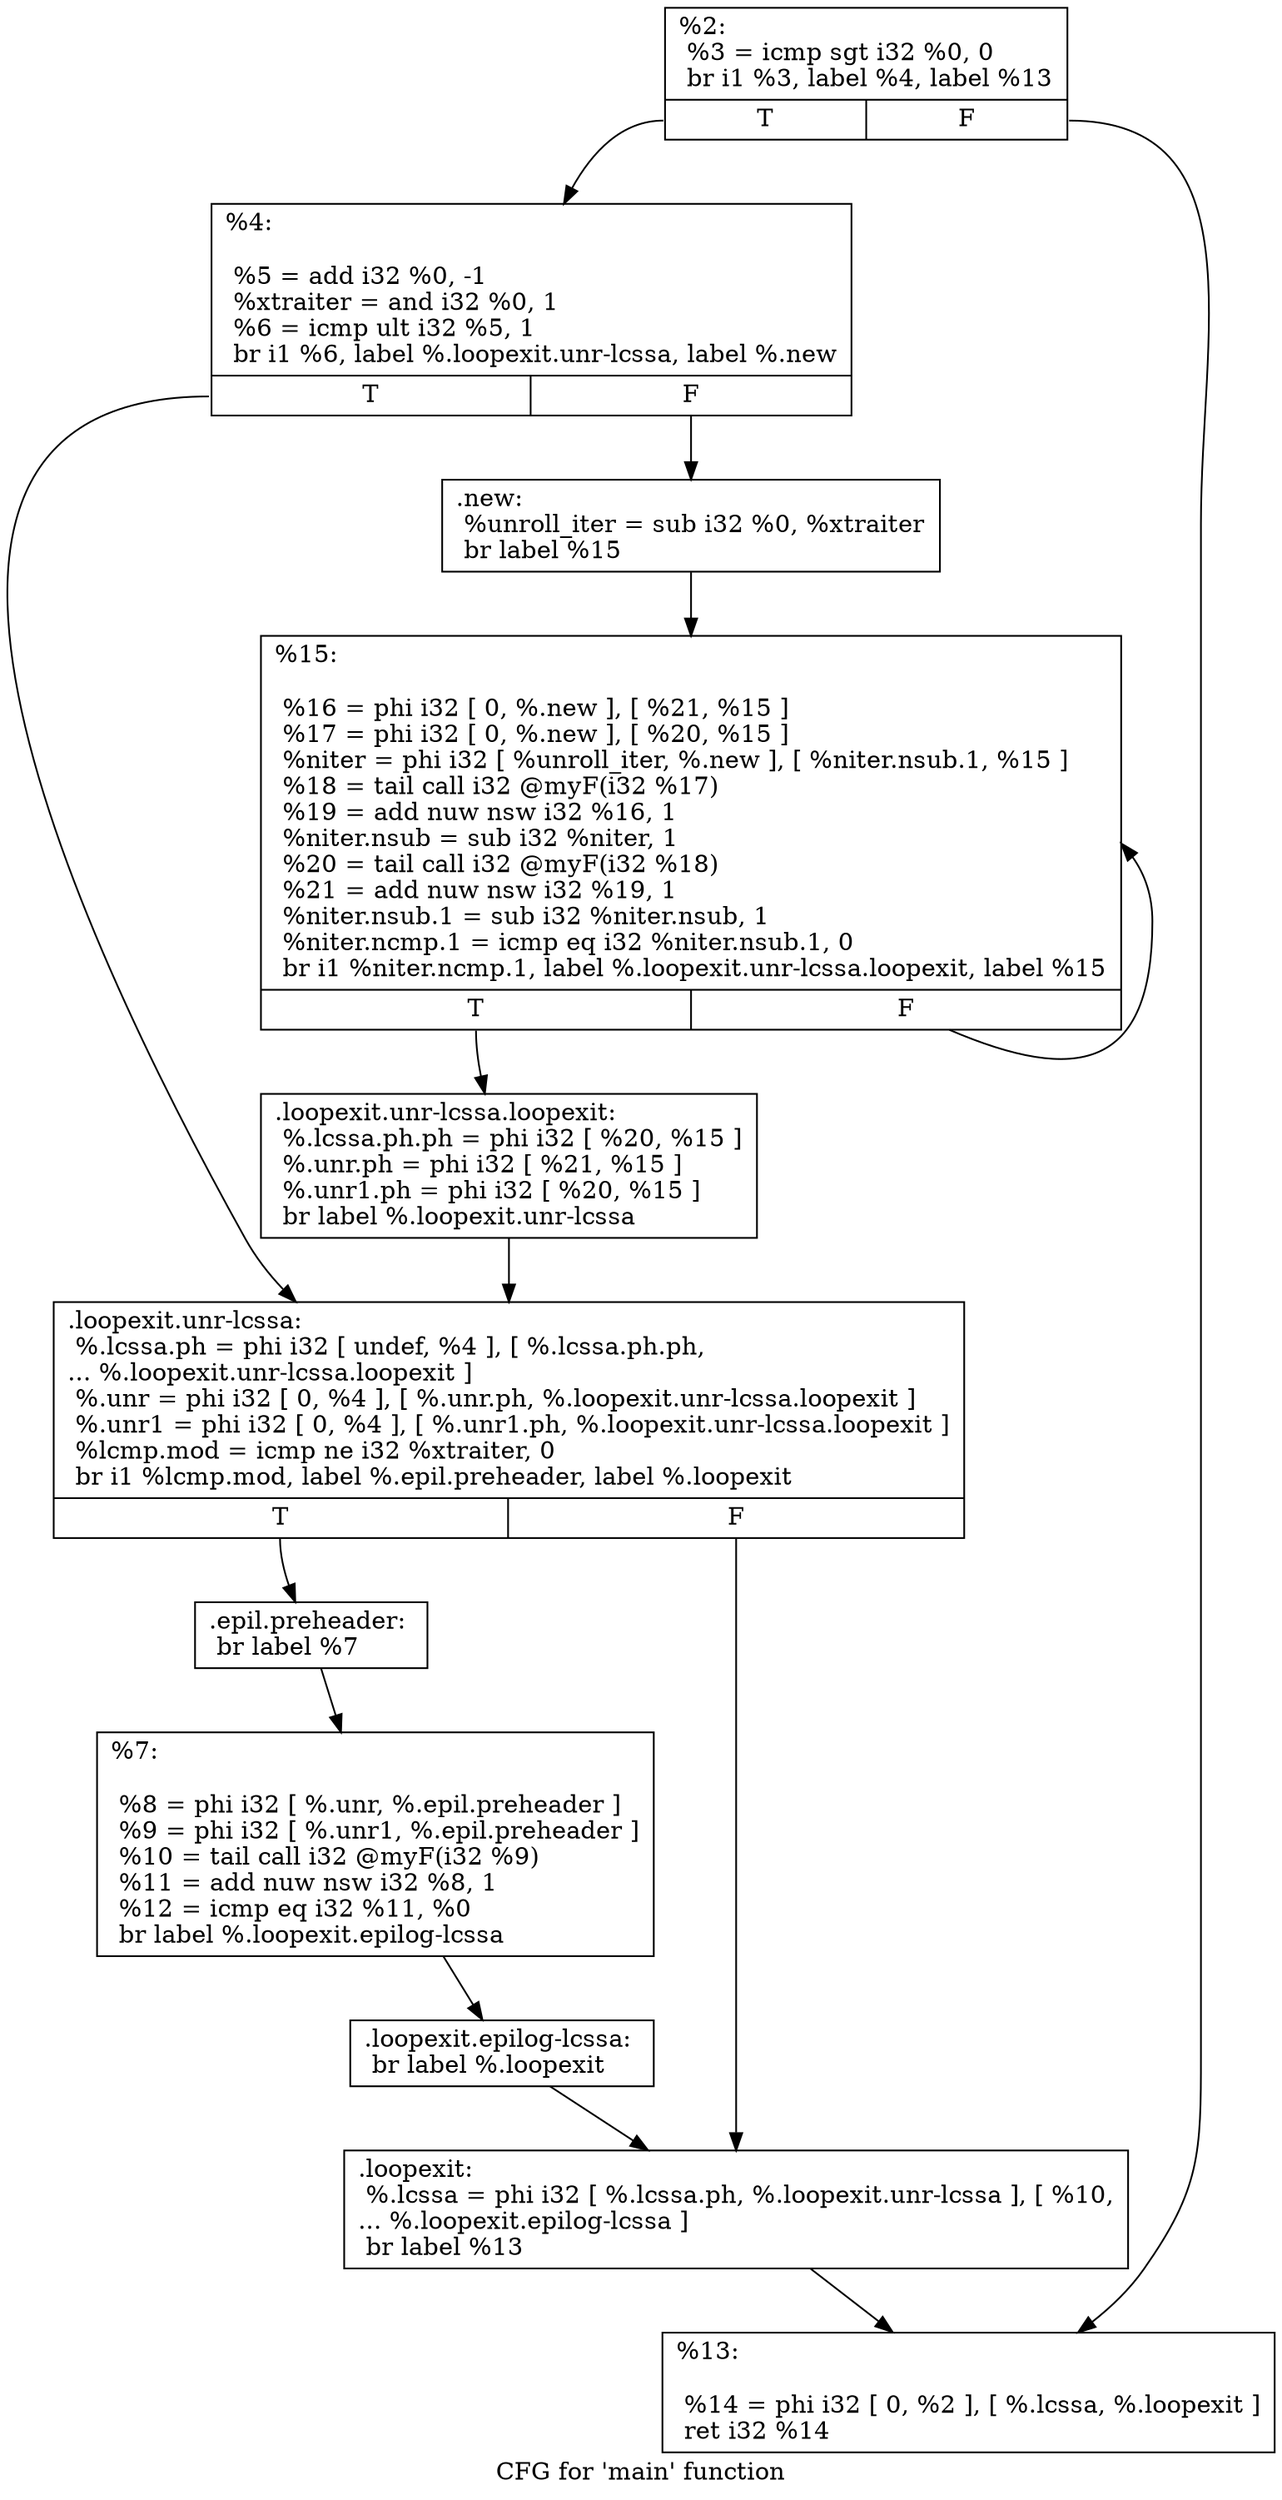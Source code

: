 digraph "CFG for 'main' function" {
	label="CFG for 'main' function";

	Node0x2b0d910 [shape=record,label="{%2:\l  %3 = icmp sgt i32 %0, 0\l  br i1 %3, label %4, label %13\l|{<s0>T|<s1>F}}"];
	Node0x2b0d910:s0 -> Node0x2b0da40;
	Node0x2b0d910:s1 -> Node0x2b0da90;
	Node0x2b0da40 [shape=record,label="{%4:\l\l  %5 = add i32 %0, -1\l  %xtraiter = and i32 %0, 1\l  %6 = icmp ult i32 %5, 1\l  br i1 %6, label %.loopexit.unr-lcssa, label %.new\l|{<s0>T|<s1>F}}"];
	Node0x2b0da40:s0 -> Node0x2b0de90;
	Node0x2b0da40:s1 -> Node0x2b0df70;
	Node0x2b0df70 [shape=record,label="{.new:                                             \l  %unroll_iter = sub i32 %0, %xtraiter\l  br label %15\l}"];
	Node0x2b0df70 -> Node0x2b0e130;
	Node0x2b0e220 [shape=record,label="{.loopexit.unr-lcssa.loopexit:                     \l  %.lcssa.ph.ph = phi i32 [ %20, %15 ]\l  %.unr.ph = phi i32 [ %21, %15 ]\l  %.unr1.ph = phi i32 [ %20, %15 ]\l  br label %.loopexit.unr-lcssa\l}"];
	Node0x2b0e220 -> Node0x2b0de90;
	Node0x2b0de90 [shape=record,label="{.loopexit.unr-lcssa:                              \l  %.lcssa.ph = phi i32 [ undef, %4 ], [ %.lcssa.ph.ph,\l... %.loopexit.unr-lcssa.loopexit ]\l  %.unr = phi i32 [ 0, %4 ], [ %.unr.ph, %.loopexit.unr-lcssa.loopexit ]\l  %.unr1 = phi i32 [ 0, %4 ], [ %.unr1.ph, %.loopexit.unr-lcssa.loopexit ]\l  %lcmp.mod = icmp ne i32 %xtraiter, 0\l  br i1 %lcmp.mod, label %.epil.preheader, label %.loopexit\l|{<s0>T|<s1>F}}"];
	Node0x2b0de90:s0 -> Node0x2b0eca0;
	Node0x2b0de90:s1 -> Node0x2b0ee90;
	Node0x2b0eca0 [shape=record,label="{.epil.preheader:                                  \l  br label %7\l}"];
	Node0x2b0eca0 -> Node0x2b0efb0;
	Node0x2b0efb0 [shape=record,label="{%7:\l\l  %8 = phi i32 [ %.unr, %.epil.preheader ]\l  %9 = phi i32 [ %.unr1, %.epil.preheader ]\l  %10 = tail call i32 @myF(i32 %9)\l  %11 = add nuw nsw i32 %8, 1\l  %12 = icmp eq i32 %11, %0\l  br label %.loopexit.epilog-lcssa\l}"];
	Node0x2b0efb0 -> Node0x2b0f3c0;
	Node0x2b0f3c0 [shape=record,label="{.loopexit.epilog-lcssa:                           \l  br label %.loopexit\l}"];
	Node0x2b0f3c0 -> Node0x2b0ee90;
	Node0x2b0ee90 [shape=record,label="{.loopexit:                                        \l  %.lcssa = phi i32 [ %.lcssa.ph, %.loopexit.unr-lcssa ], [ %10,\l... %.loopexit.epilog-lcssa ]\l  br label %13\l}"];
	Node0x2b0ee90 -> Node0x2b0da90;
	Node0x2b0da90 [shape=record,label="{%13:\l\l  %14 = phi i32 [ 0, %2 ], [ %.lcssa, %.loopexit ]\l  ret i32 %14\l}"];
	Node0x2b0e130 [shape=record,label="{%15:\l\l  %16 = phi i32 [ 0, %.new ], [ %21, %15 ]\l  %17 = phi i32 [ 0, %.new ], [ %20, %15 ]\l  %niter = phi i32 [ %unroll_iter, %.new ], [ %niter.nsub.1, %15 ]\l  %18 = tail call i32 @myF(i32 %17)\l  %19 = add nuw nsw i32 %16, 1\l  %niter.nsub = sub i32 %niter, 1\l  %20 = tail call i32 @myF(i32 %18)\l  %21 = add nuw nsw i32 %19, 1\l  %niter.nsub.1 = sub i32 %niter.nsub, 1\l  %niter.ncmp.1 = icmp eq i32 %niter.nsub.1, 0\l  br i1 %niter.ncmp.1, label %.loopexit.unr-lcssa.loopexit, label %15\l|{<s0>T|<s1>F}}"];
	Node0x2b0e130:s0 -> Node0x2b0e220;
	Node0x2b0e130:s1 -> Node0x2b0e130;
}
